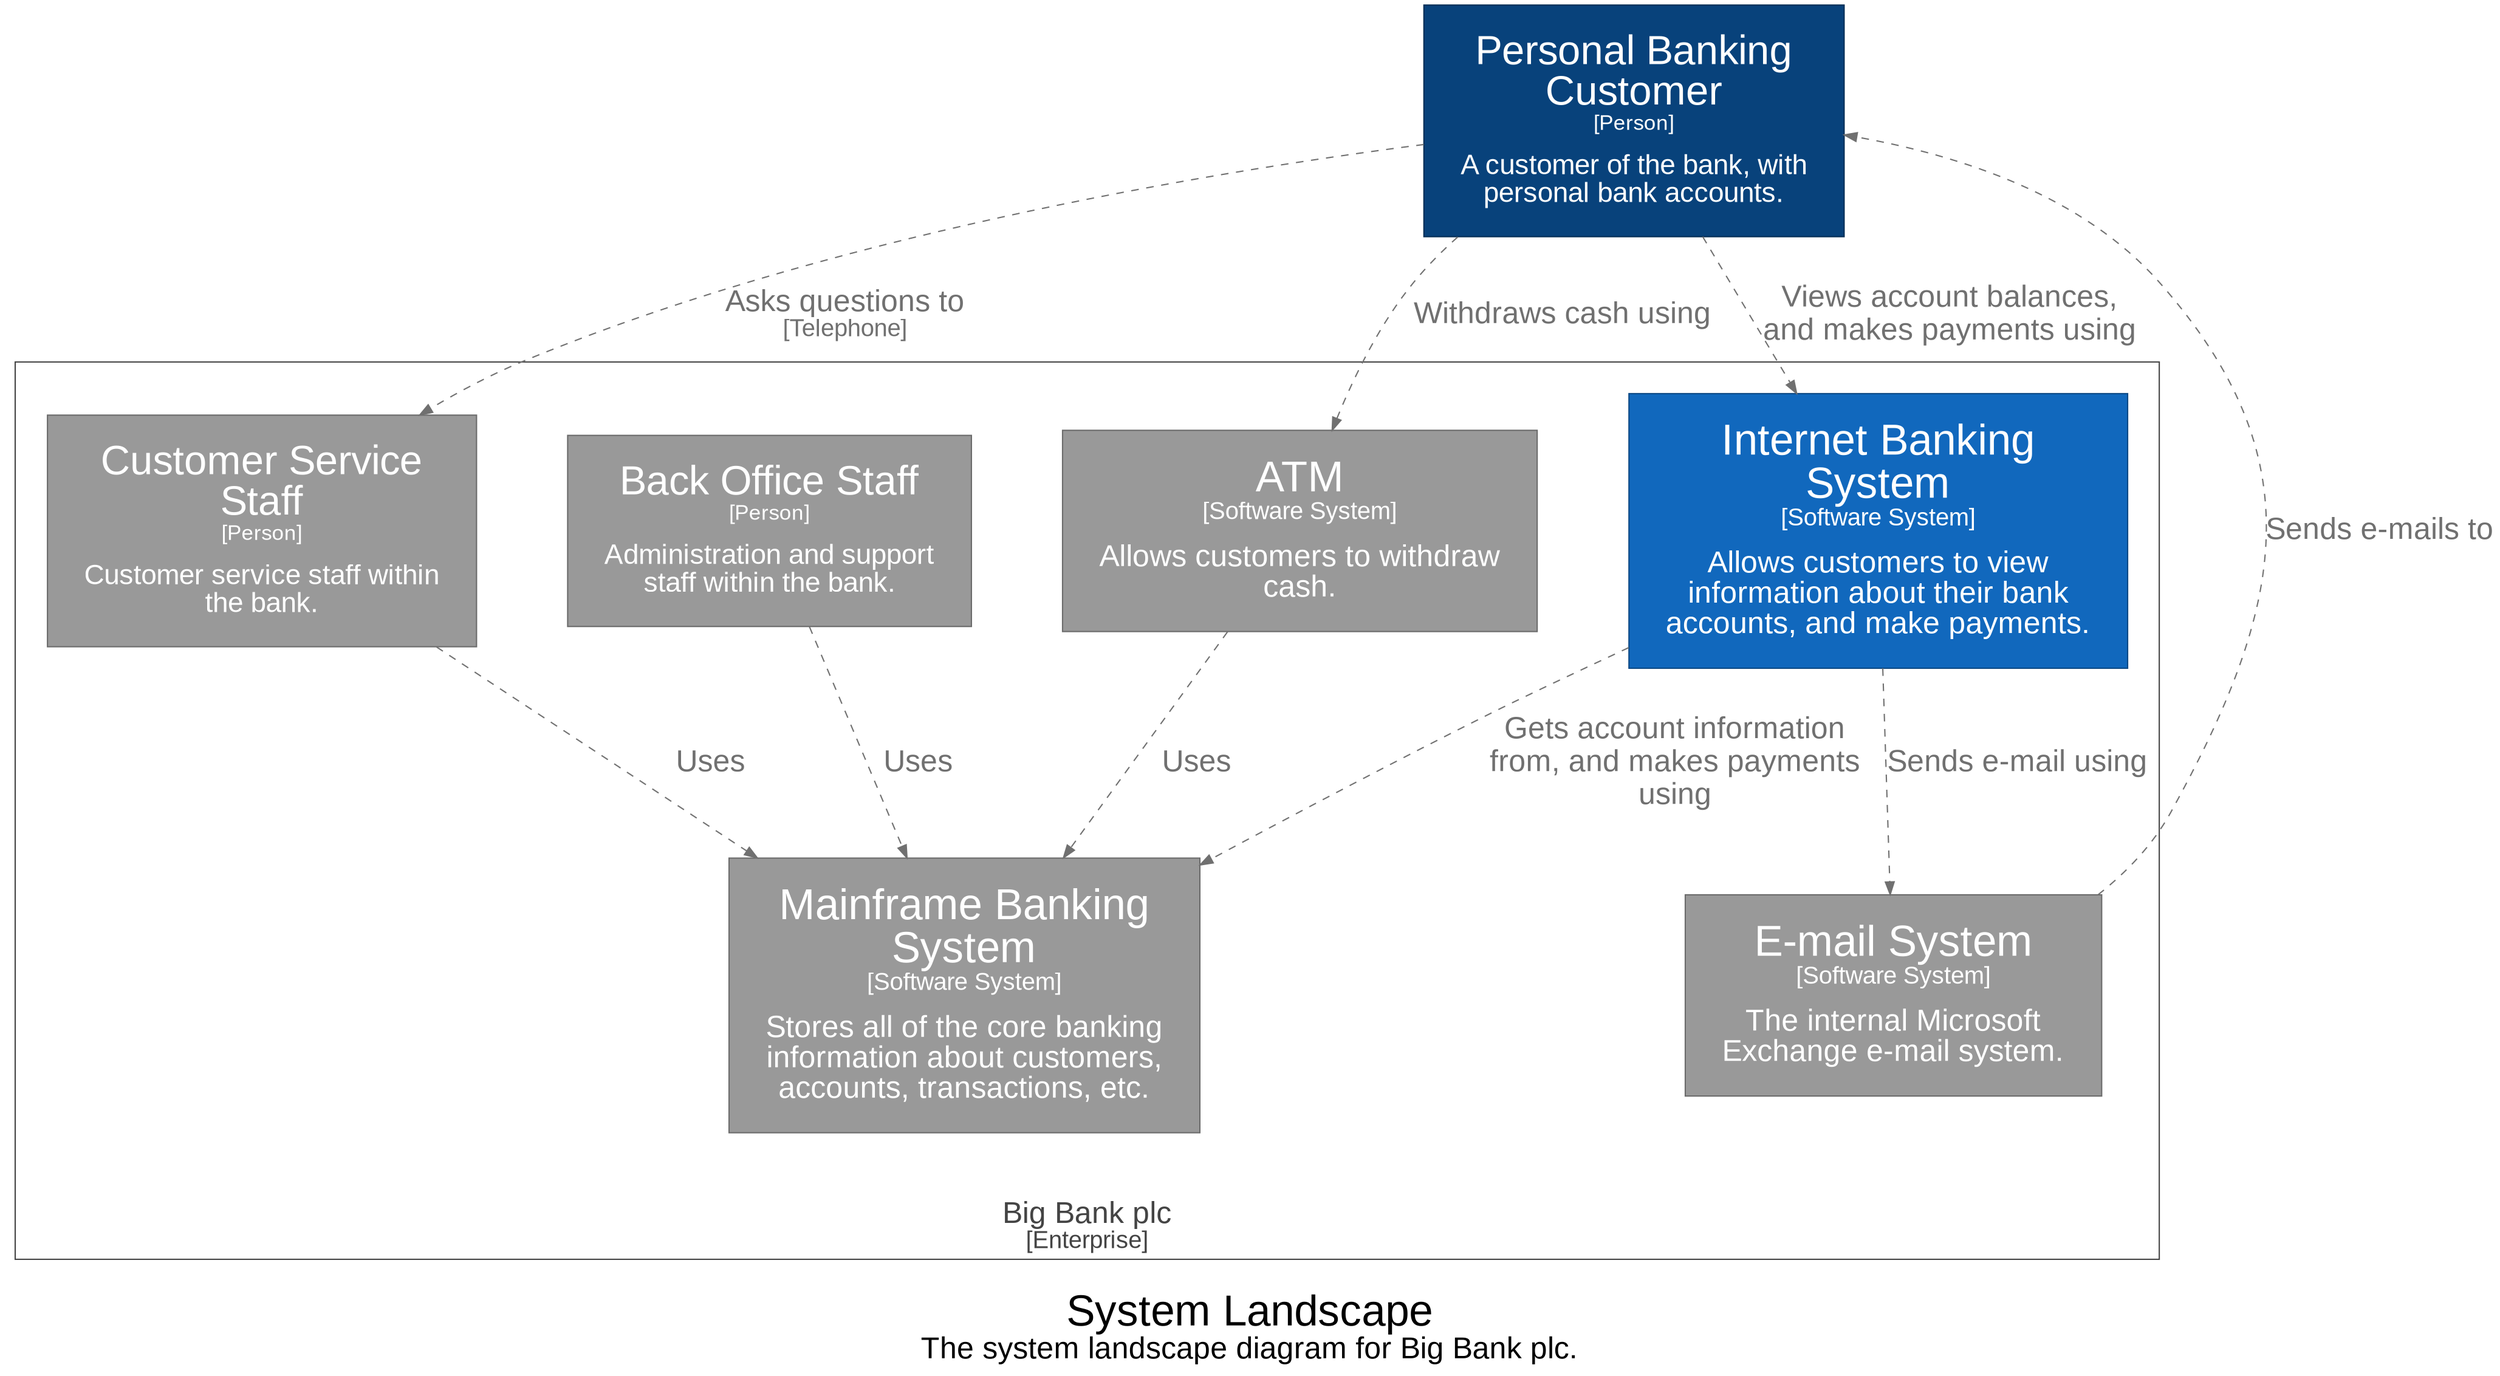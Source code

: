 digraph {
  compound=true
  graph [fontname="Arial", rankdir=TB, ranksep=1.0, nodesep=1.0]
  node [fontname="Arial", shape=box, margin="0.4,0.3"]
  edge [fontname="Arial"]
  label=<<br /><font point-size="34">System Landscape</font><br /><font point-size="24">The system landscape diagram for Big Bank plc.</font>>

  subgraph cluster_enterprise {
    margin=25
    label=<<font point-size="24"><br />Big Bank plc</font><br /><font point-size="19">[Enterprise]</font>>
    labelloc=b
    color="#444444"
    fontcolor="#444444"
    fillcolor="#ffffff"

    12 [id=12,shape=rect, label=<<font point-size="32">Customer Service<br />Staff</font><br /><font point-size="17">[Person]</font><br /><br /><font point-size="22">Customer service staff within<br />the bank.</font>>, style=filled, color="#6b6b6b", fillcolor="#999999", fontcolor="#ffffff"]
    15 [id=15,shape=rect, label=<<font point-size="32">Back Office Staff</font><br /><font point-size="17">[Person]</font><br /><br /><font point-size="22">Administration and support<br />staff within the bank.</font>>, style=filled, color="#6b6b6b", fillcolor="#999999", fontcolor="#ffffff"]
    2 [id=2,shape=rect, label=<<font point-size="34">Internet Banking<br />System</font><br /><font point-size="19">[Software System]</font><br /><br /><font point-size="24">Allows customers to view<br />information about their bank<br />accounts, and make payments.</font>>, style=filled, color="#0b4884", fillcolor="#1168bd", fontcolor="#ffffff"]
    4 [id=4,shape=rect, label=<<font point-size="34">Mainframe Banking<br />System</font><br /><font point-size="19">[Software System]</font><br /><br /><font point-size="24">Stores all of the core banking<br />information about customers,<br />accounts, transactions, etc.</font>>, style=filled, color="#6b6b6b", fillcolor="#999999", fontcolor="#ffffff"]
    6 [id=6,shape=rect, label=<<font point-size="34">E-mail System</font><br /><font point-size="19">[Software System]</font><br /><br /><font point-size="24">The internal Microsoft<br />Exchange e-mail system.</font>>, style=filled, color="#6b6b6b", fillcolor="#999999", fontcolor="#ffffff"]
    9 [id=9,shape=rect, label=<<font point-size="34">ATM</font><br /><font point-size="19">[Software System]</font><br /><br /><font point-size="24">Allows customers to withdraw<br />cash.</font>>, style=filled, color="#6b6b6b", fillcolor="#999999", fontcolor="#ffffff"]
  }

  1 [id=1,shape=rect, label=<<font point-size="32">Personal Banking<br />Customer</font><br /><font point-size="17">[Person]</font><br /><br /><font point-size="22">A customer of the bank, with<br />personal bank accounts.</font>>, style=filled, color="#052e56", fillcolor="#08427b", fontcolor="#ffffff"]

  9 -> 4 [id=10, label=<<font point-size="24">Uses</font>>, style="dashed", color="#707070", fontcolor="#707070"]
  1 -> 9 [id=11, label=<<font point-size="24">Withdraws cash using</font>>, style="dashed", color="#707070", fontcolor="#707070"]
  12 -> 4 [id=13, label=<<font point-size="24">Uses</font>>, style="dashed", color="#707070", fontcolor="#707070"]
  1 -> 12 [id=14, label=<<font point-size="24">Asks questions to</font><br /><font point-size="19">[Telephone]</font>>, style="dashed", color="#707070", fontcolor="#707070"]
  15 -> 4 [id=16, label=<<font point-size="24">Uses</font>>, style="dashed", color="#707070", fontcolor="#707070"]
  1 -> 2 [id=3, label=<<font point-size="24">Views account balances,<br />and makes payments using</font>>, style="dashed", color="#707070", fontcolor="#707070"]
  2 -> 4 [id=5, label=<<font point-size="24">Gets account information<br />from, and makes payments<br />using</font>>, style="dashed", color="#707070", fontcolor="#707070"]
  2 -> 6 [id=7, label=<<font point-size="24">Sends e-mail using</font>>, style="dashed", color="#707070", fontcolor="#707070"]
  6 -> 1 [id=8, label=<<font point-size="24">Sends e-mails to</font>>, style="dashed", color="#707070", fontcolor="#707070"]
}